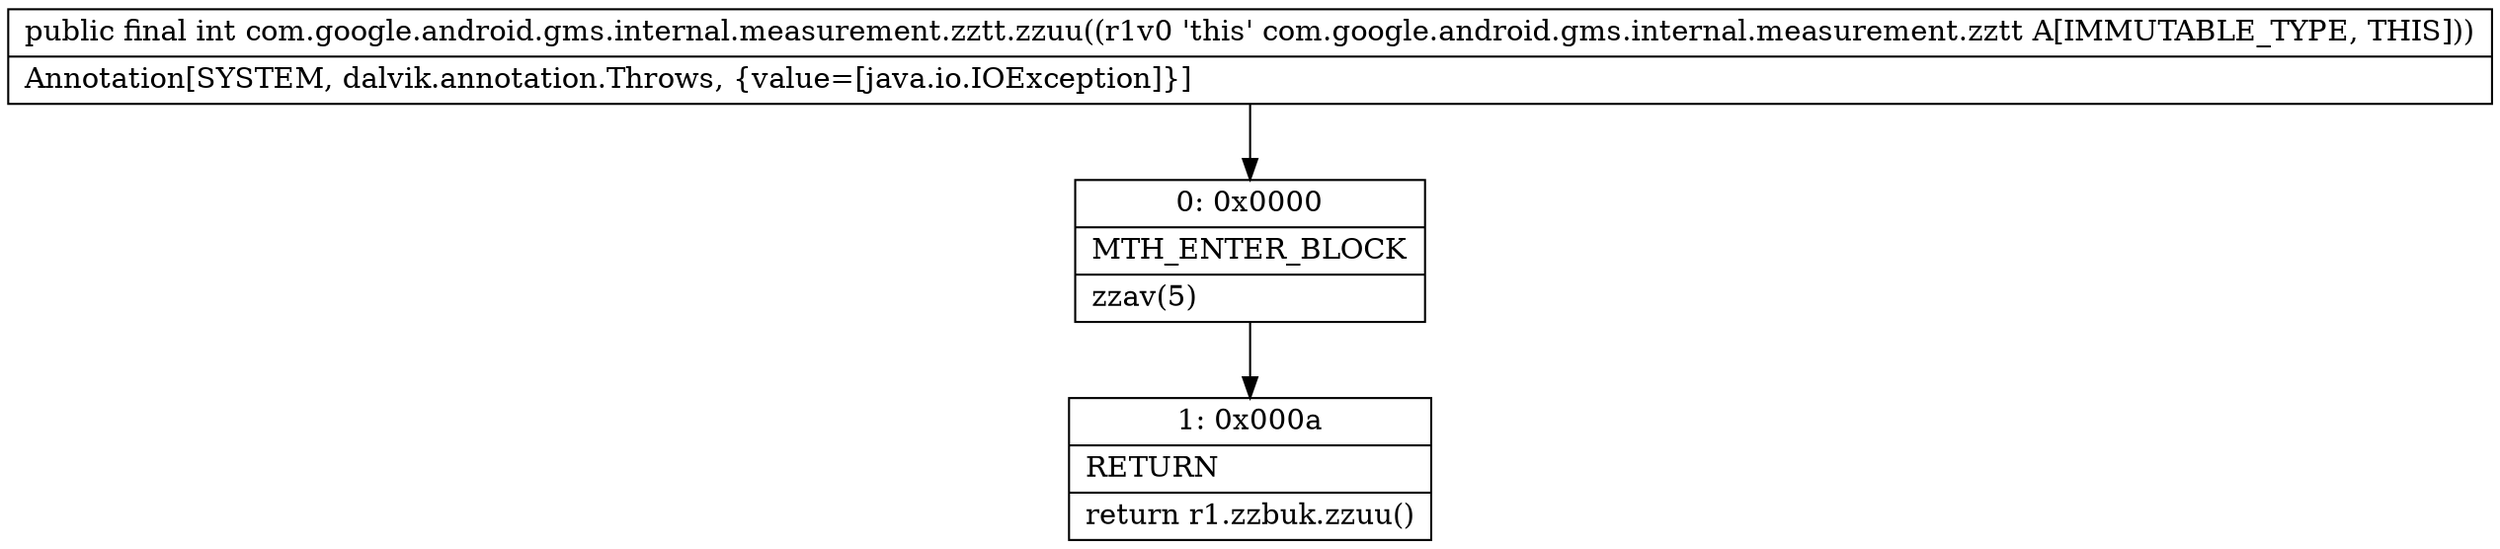 digraph "CFG forcom.google.android.gms.internal.measurement.zztt.zzuu()I" {
Node_0 [shape=record,label="{0\:\ 0x0000|MTH_ENTER_BLOCK\l|zzav(5)\l}"];
Node_1 [shape=record,label="{1\:\ 0x000a|RETURN\l|return r1.zzbuk.zzuu()\l}"];
MethodNode[shape=record,label="{public final int com.google.android.gms.internal.measurement.zztt.zzuu((r1v0 'this' com.google.android.gms.internal.measurement.zztt A[IMMUTABLE_TYPE, THIS]))  | Annotation[SYSTEM, dalvik.annotation.Throws, \{value=[java.io.IOException]\}]\l}"];
MethodNode -> Node_0;
Node_0 -> Node_1;
}


